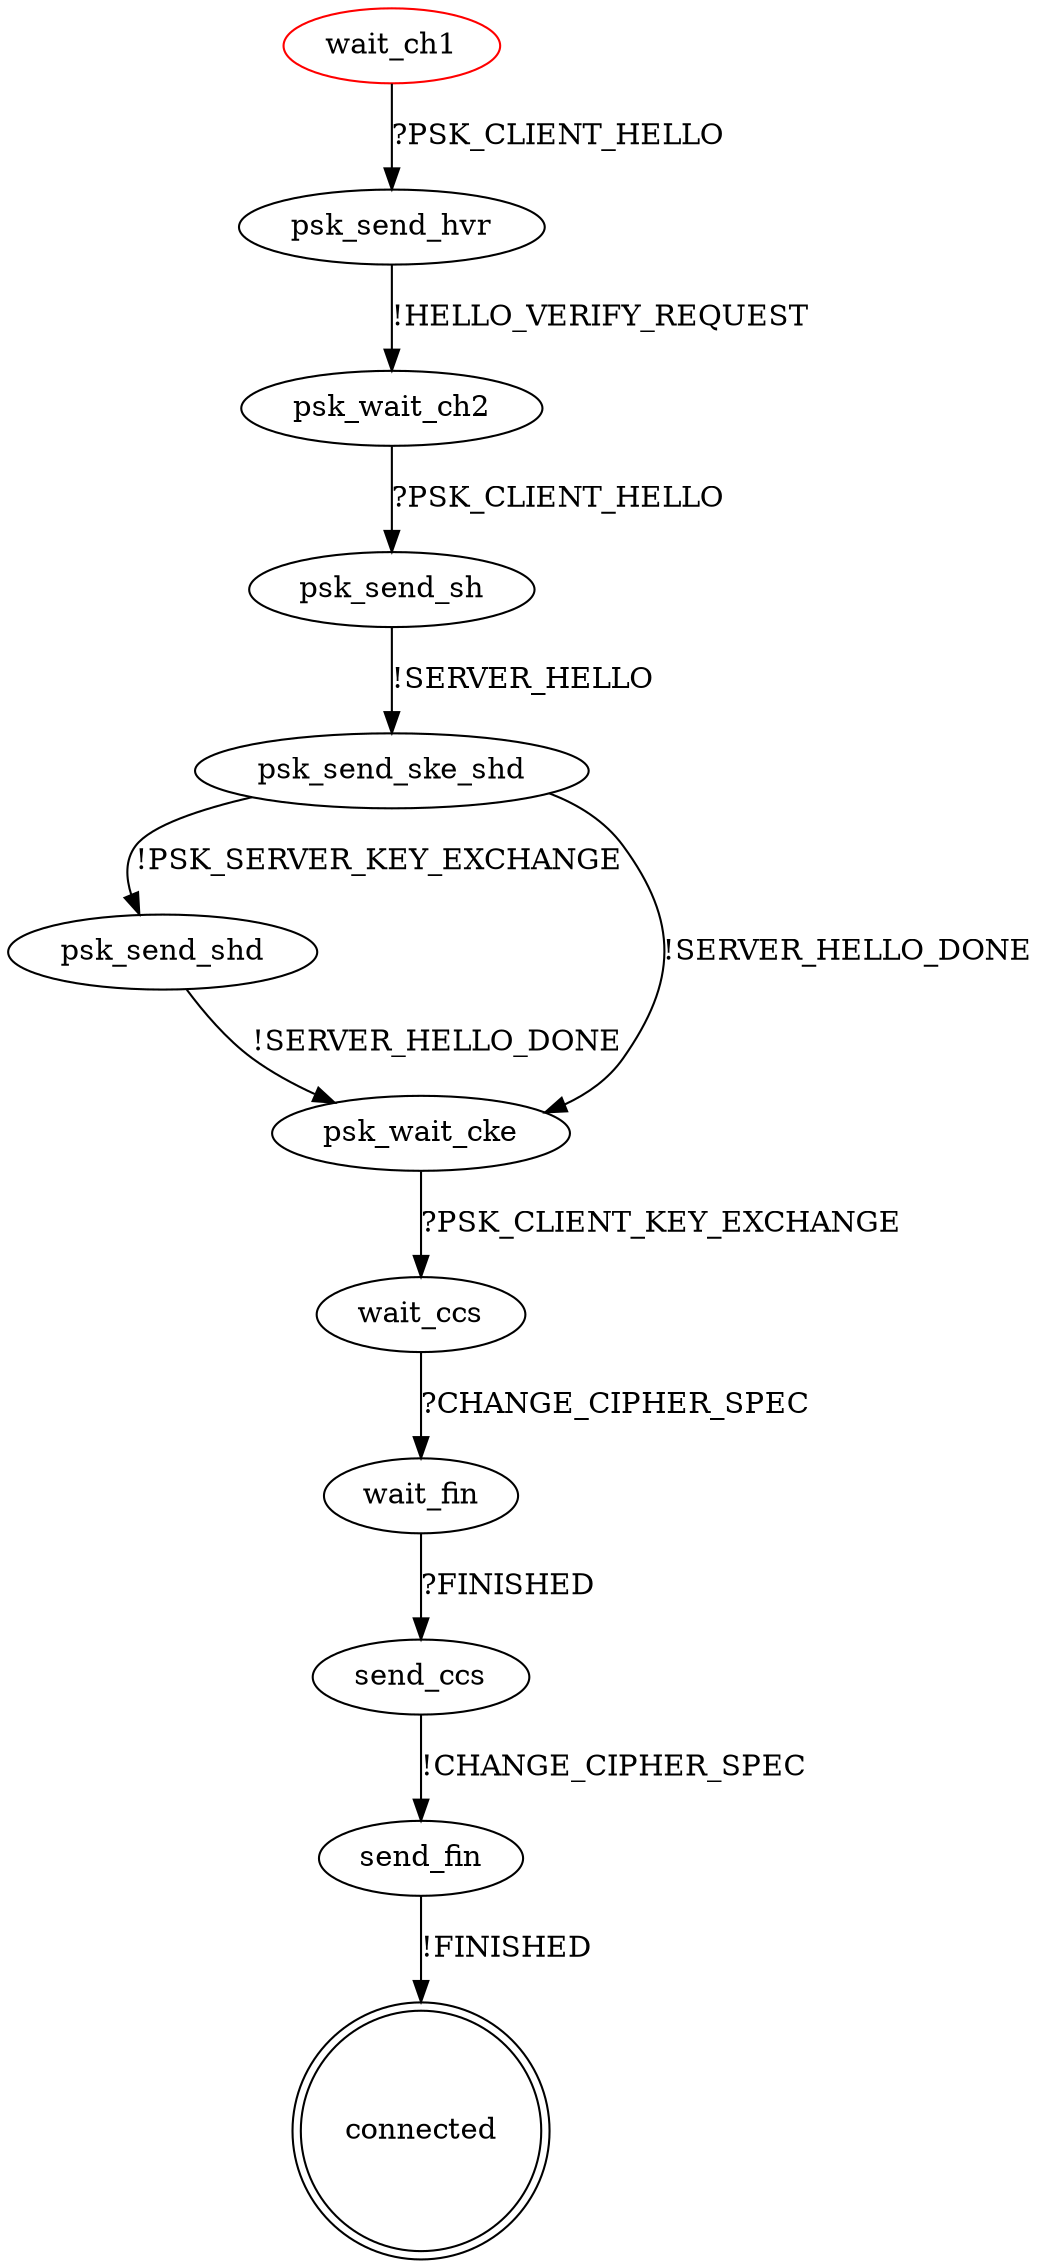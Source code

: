 digraph G {
label=""
wait_ch1 [color="red"]
connected [shape="doublecircle"]
wait_ch1 -> psk_send_hvr [label="?PSK_CLIENT_HELLO"]
psk_send_hvr -> psk_wait_ch2 [label="!HELLO_VERIFY_REQUEST"]
psk_wait_ch2 -> psk_send_sh [label="?PSK_CLIENT_HELLO"]
psk_send_sh -> psk_send_ske_shd [label="!SERVER_HELLO"]
psk_send_ske_shd -> psk_send_shd [label="!PSK_SERVER_KEY_EXCHANGE"]
psk_send_ske_shd -> psk_wait_cke [label="!SERVER_HELLO_DONE"]
psk_send_shd -> psk_wait_cke [label="!SERVER_HELLO_DONE"]
psk_wait_cke -> wait_ccs [label="?PSK_CLIENT_KEY_EXCHANGE"]
wait_ccs -> wait_fin [label="?CHANGE_CIPHER_SPEC"]
wait_fin -> send_ccs [label="?FINISHED"]
send_ccs -> send_fin [label="!CHANGE_CIPHER_SPEC"]
send_fin -> connected [label="!FINISHED"] 
}